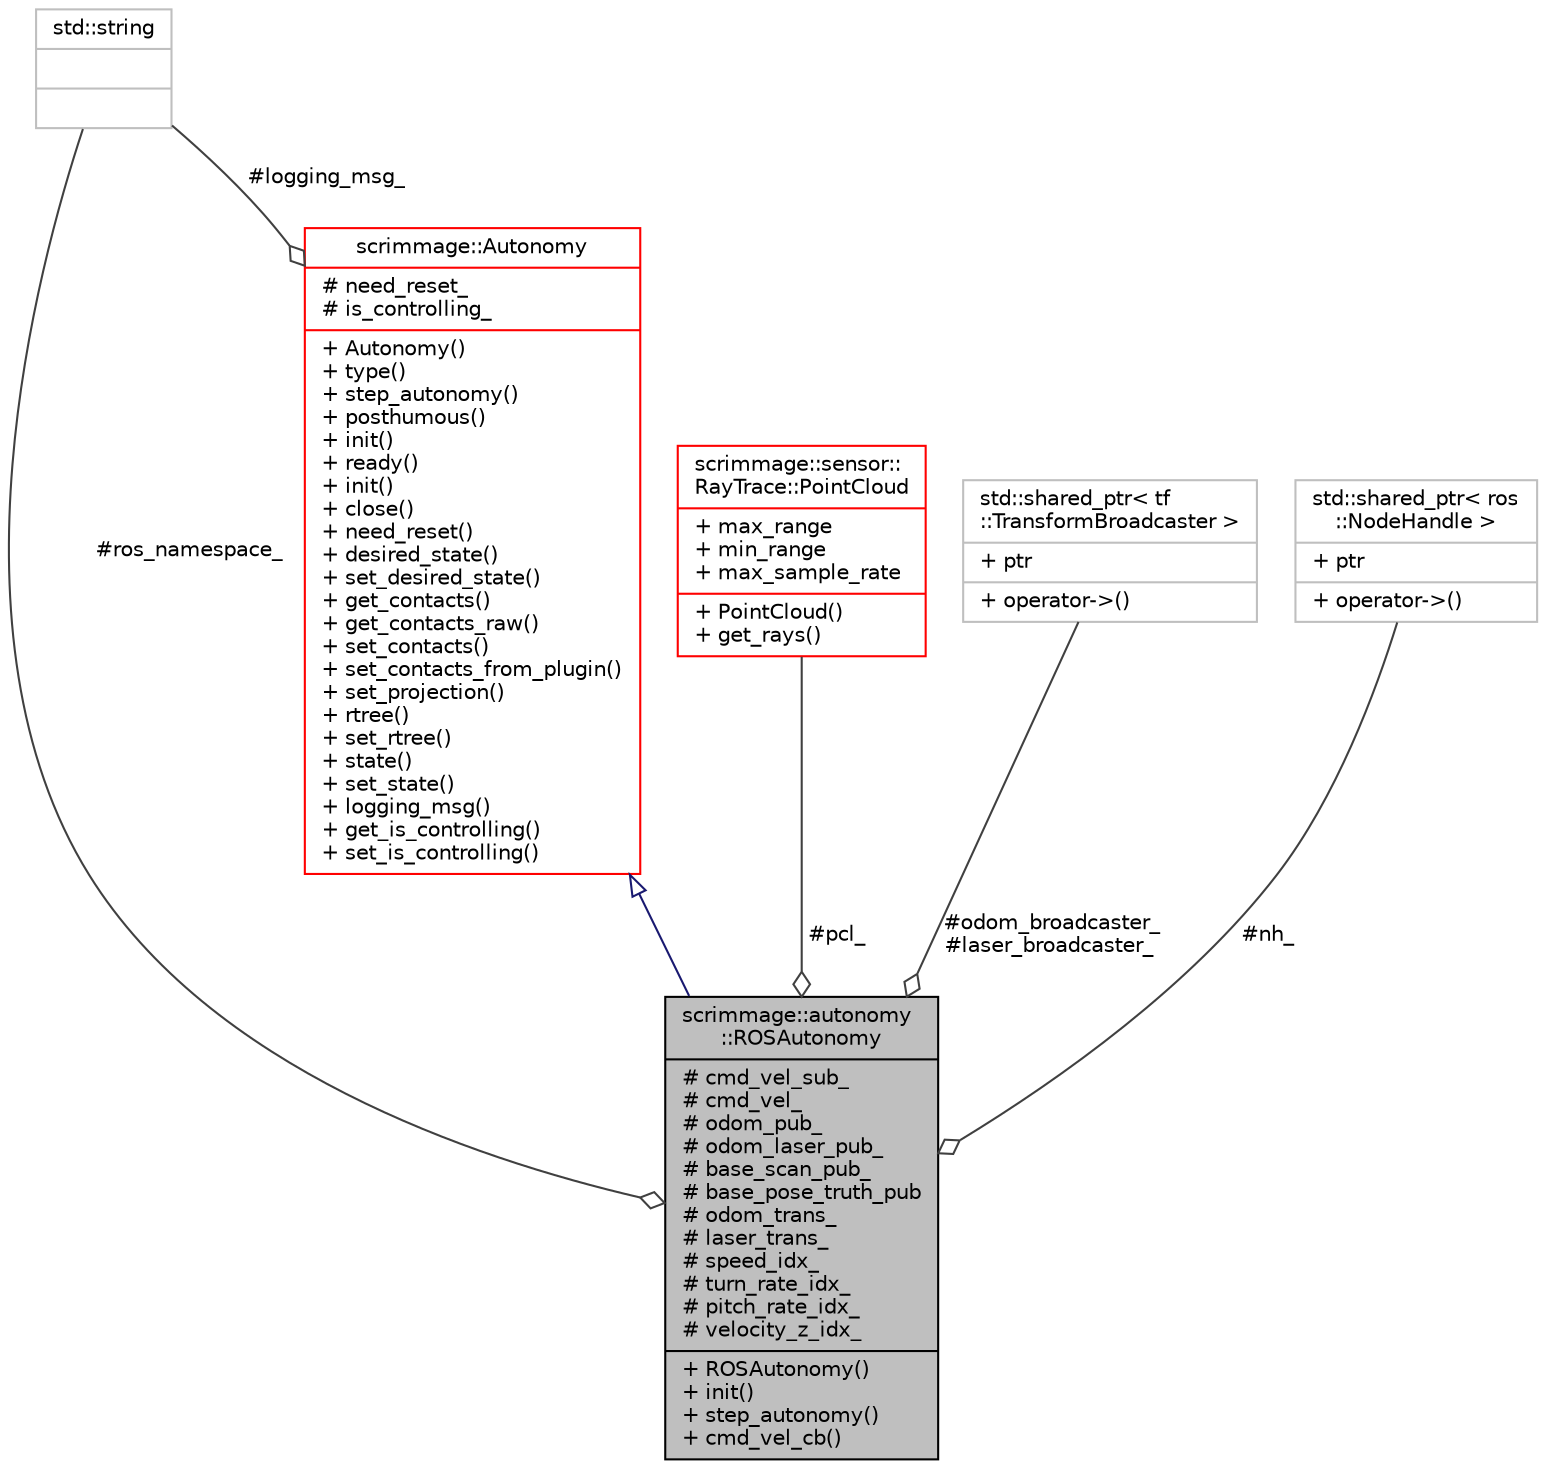 digraph "scrimmage::autonomy::ROSAutonomy"
{
 // LATEX_PDF_SIZE
  edge [fontname="Helvetica",fontsize="10",labelfontname="Helvetica",labelfontsize="10"];
  node [fontname="Helvetica",fontsize="10",shape=record];
  Node1 [label="{scrimmage::autonomy\l::ROSAutonomy\n|# cmd_vel_sub_\l# cmd_vel_\l# odom_pub_\l# odom_laser_pub_\l# base_scan_pub_\l# base_pose_truth_pub\l# odom_trans_\l# laser_trans_\l# speed_idx_\l# turn_rate_idx_\l# pitch_rate_idx_\l# velocity_z_idx_\l|+ ROSAutonomy()\l+ init()\l+ step_autonomy()\l+ cmd_vel_cb()\l}",height=0.2,width=0.4,color="black", fillcolor="grey75", style="filled", fontcolor="black",tooltip=" "];
  Node2 -> Node1 [dir="back",color="midnightblue",fontsize="10",style="solid",arrowtail="onormal",fontname="Helvetica"];
  Node2 [label="{scrimmage::Autonomy\n|# need_reset_\l# is_controlling_\l|+ Autonomy()\l+ type()\l+ step_autonomy()\l+ posthumous()\l+ init()\l+ ready()\l+ init()\l+ close()\l+ need_reset()\l+ desired_state()\l+ set_desired_state()\l+ get_contacts()\l+ get_contacts_raw()\l+ set_contacts()\l+ set_contacts_from_plugin()\l+ set_projection()\l+ rtree()\l+ set_rtree()\l+ state()\l+ set_state()\l+ logging_msg()\l+ get_is_controlling()\l+ set_is_controlling()\l}",height=0.2,width=0.4,color="red", fillcolor="white", style="filled",URL="$classscrimmage_1_1Autonomy.html",tooltip=" "];
  Node6 -> Node2 [color="grey25",fontsize="10",style="solid",label=" #logging_msg_" ,arrowhead="odiamond",fontname="Helvetica"];
  Node6 [label="{std::string\n||}",height=0.2,width=0.4,color="grey75", fillcolor="white", style="filled",tooltip="STL class."];
  Node93 -> Node1 [color="grey25",fontsize="10",style="solid",label=" #pcl_" ,arrowhead="odiamond",fontname="Helvetica"];
  Node93 [label="{scrimmage::sensor::\lRayTrace::PointCloud\n|+ max_range\l+ min_range\l+ max_sample_rate\l|+ PointCloud()\l+ get_rays()\l}",height=0.2,width=0.4,color="red", fillcolor="white", style="filled",URL="$classscrimmage_1_1sensor_1_1RayTrace_1_1PointCloud.html",tooltip=" "];
  Node98 -> Node1 [color="grey25",fontsize="10",style="solid",label=" #odom_broadcaster_\n#laser_broadcaster_" ,arrowhead="odiamond",fontname="Helvetica"];
  Node98 [label="{std::shared_ptr\< tf\l::TransformBroadcaster \>\n|+ ptr\l|+ operator-\>()\l}",height=0.2,width=0.4,color="grey75", fillcolor="white", style="filled",tooltip=" "];
  Node6 -> Node1 [color="grey25",fontsize="10",style="solid",label=" #ros_namespace_" ,arrowhead="odiamond",fontname="Helvetica"];
  Node99 -> Node1 [color="grey25",fontsize="10",style="solid",label=" #nh_" ,arrowhead="odiamond",fontname="Helvetica"];
  Node99 [label="{std::shared_ptr\< ros\l::NodeHandle \>\n|+ ptr\l|+ operator-\>()\l}",height=0.2,width=0.4,color="grey75", fillcolor="white", style="filled",tooltip=" "];
}
